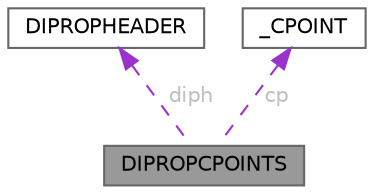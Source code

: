 digraph "DIPROPCPOINTS"
{
 // LATEX_PDF_SIZE
  bgcolor="transparent";
  edge [fontname=Helvetica,fontsize=10,labelfontname=Helvetica,labelfontsize=10];
  node [fontname=Helvetica,fontsize=10,shape=box,height=0.2,width=0.4];
  Node1 [id="Node000001",label="DIPROPCPOINTS",height=0.2,width=0.4,color="gray40", fillcolor="grey60", style="filled", fontcolor="black",tooltip=" "];
  Node2 -> Node1 [id="edge1_Node000001_Node000002",dir="back",color="darkorchid3",style="dashed",tooltip=" ",label=" diph",fontcolor="grey" ];
  Node2 [id="Node000002",label="DIPROPHEADER",height=0.2,width=0.4,color="gray40", fillcolor="white", style="filled",URL="$struct_d_i_p_r_o_p_h_e_a_d_e_r.html",tooltip=" "];
  Node3 -> Node1 [id="edge2_Node000001_Node000003",dir="back",color="darkorchid3",style="dashed",tooltip=" ",label=" cp",fontcolor="grey" ];
  Node3 [id="Node000003",label="_CPOINT",height=0.2,width=0.4,color="gray40", fillcolor="white", style="filled",URL="$struct___c_p_o_i_n_t.html",tooltip=" "];
}

